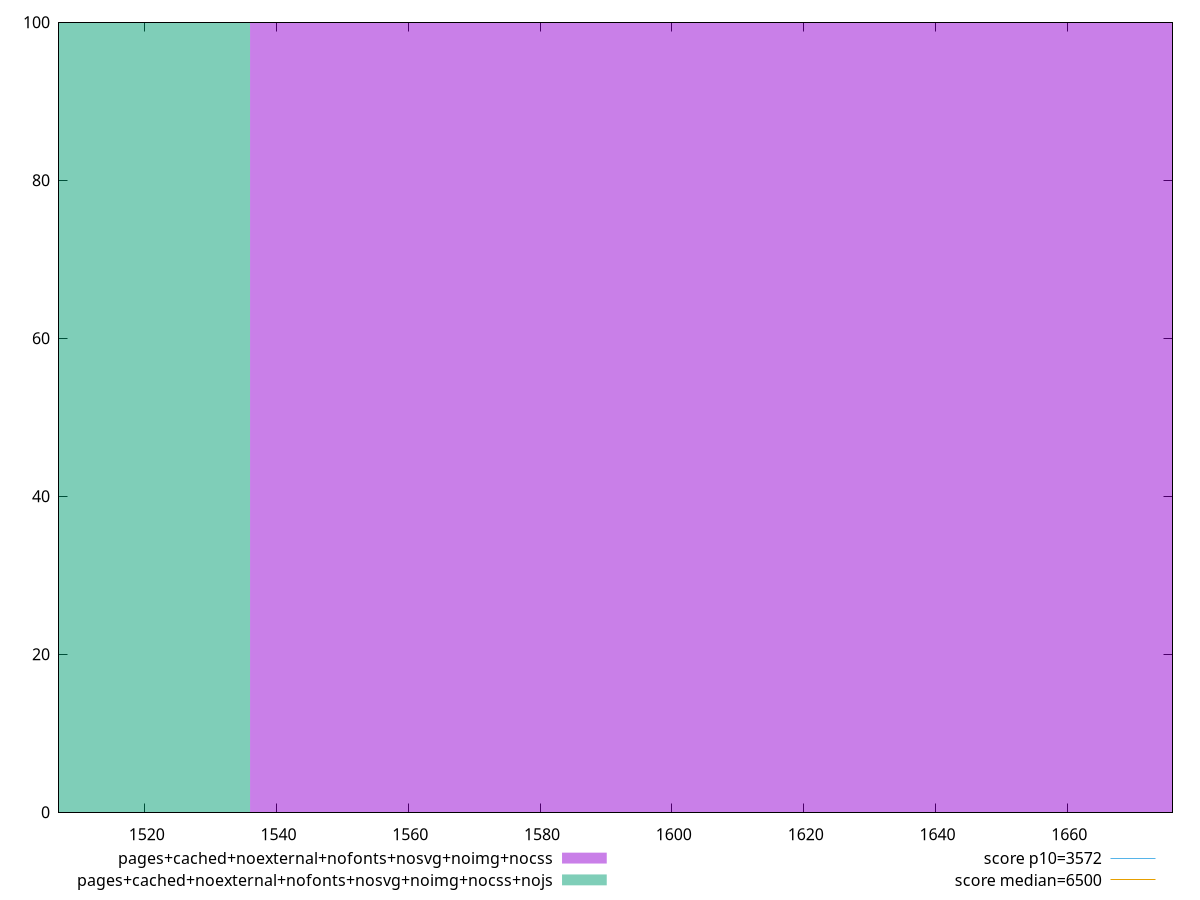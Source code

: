 reset

$pagesCachedNoexternalNofontsNosvgNoimgNocss <<EOF
1626.3350935678313 100
EOF

$pagesCachedNoexternalNofontsNosvgNoimgNocssNojs <<EOF
1445.6311942825168 100
EOF

set key outside below
set boxwidth 180.7038992853146
set xrange [1506.9898:1675.9770999999996]
set yrange [0:100]
set style fill transparent solid 0.5 noborder

set parametric
set terminal svg size 640, 500 enhanced background rgb 'white'
set output "report_00007_2020-12-11T15:55:29.892Z/first-cpu-idle/comparison/histogram/12_vs_13.svg"

plot $pagesCachedNoexternalNofontsNosvgNoimgNocss title "pages+cached+noexternal+nofonts+nosvg+noimg+nocss" with boxes, \
     $pagesCachedNoexternalNofontsNosvgNoimgNocssNojs title "pages+cached+noexternal+nofonts+nosvg+noimg+nocss+nojs" with boxes, \
     3572,t title "score p10=3572", \
     6500,t title "score median=6500"

reset
